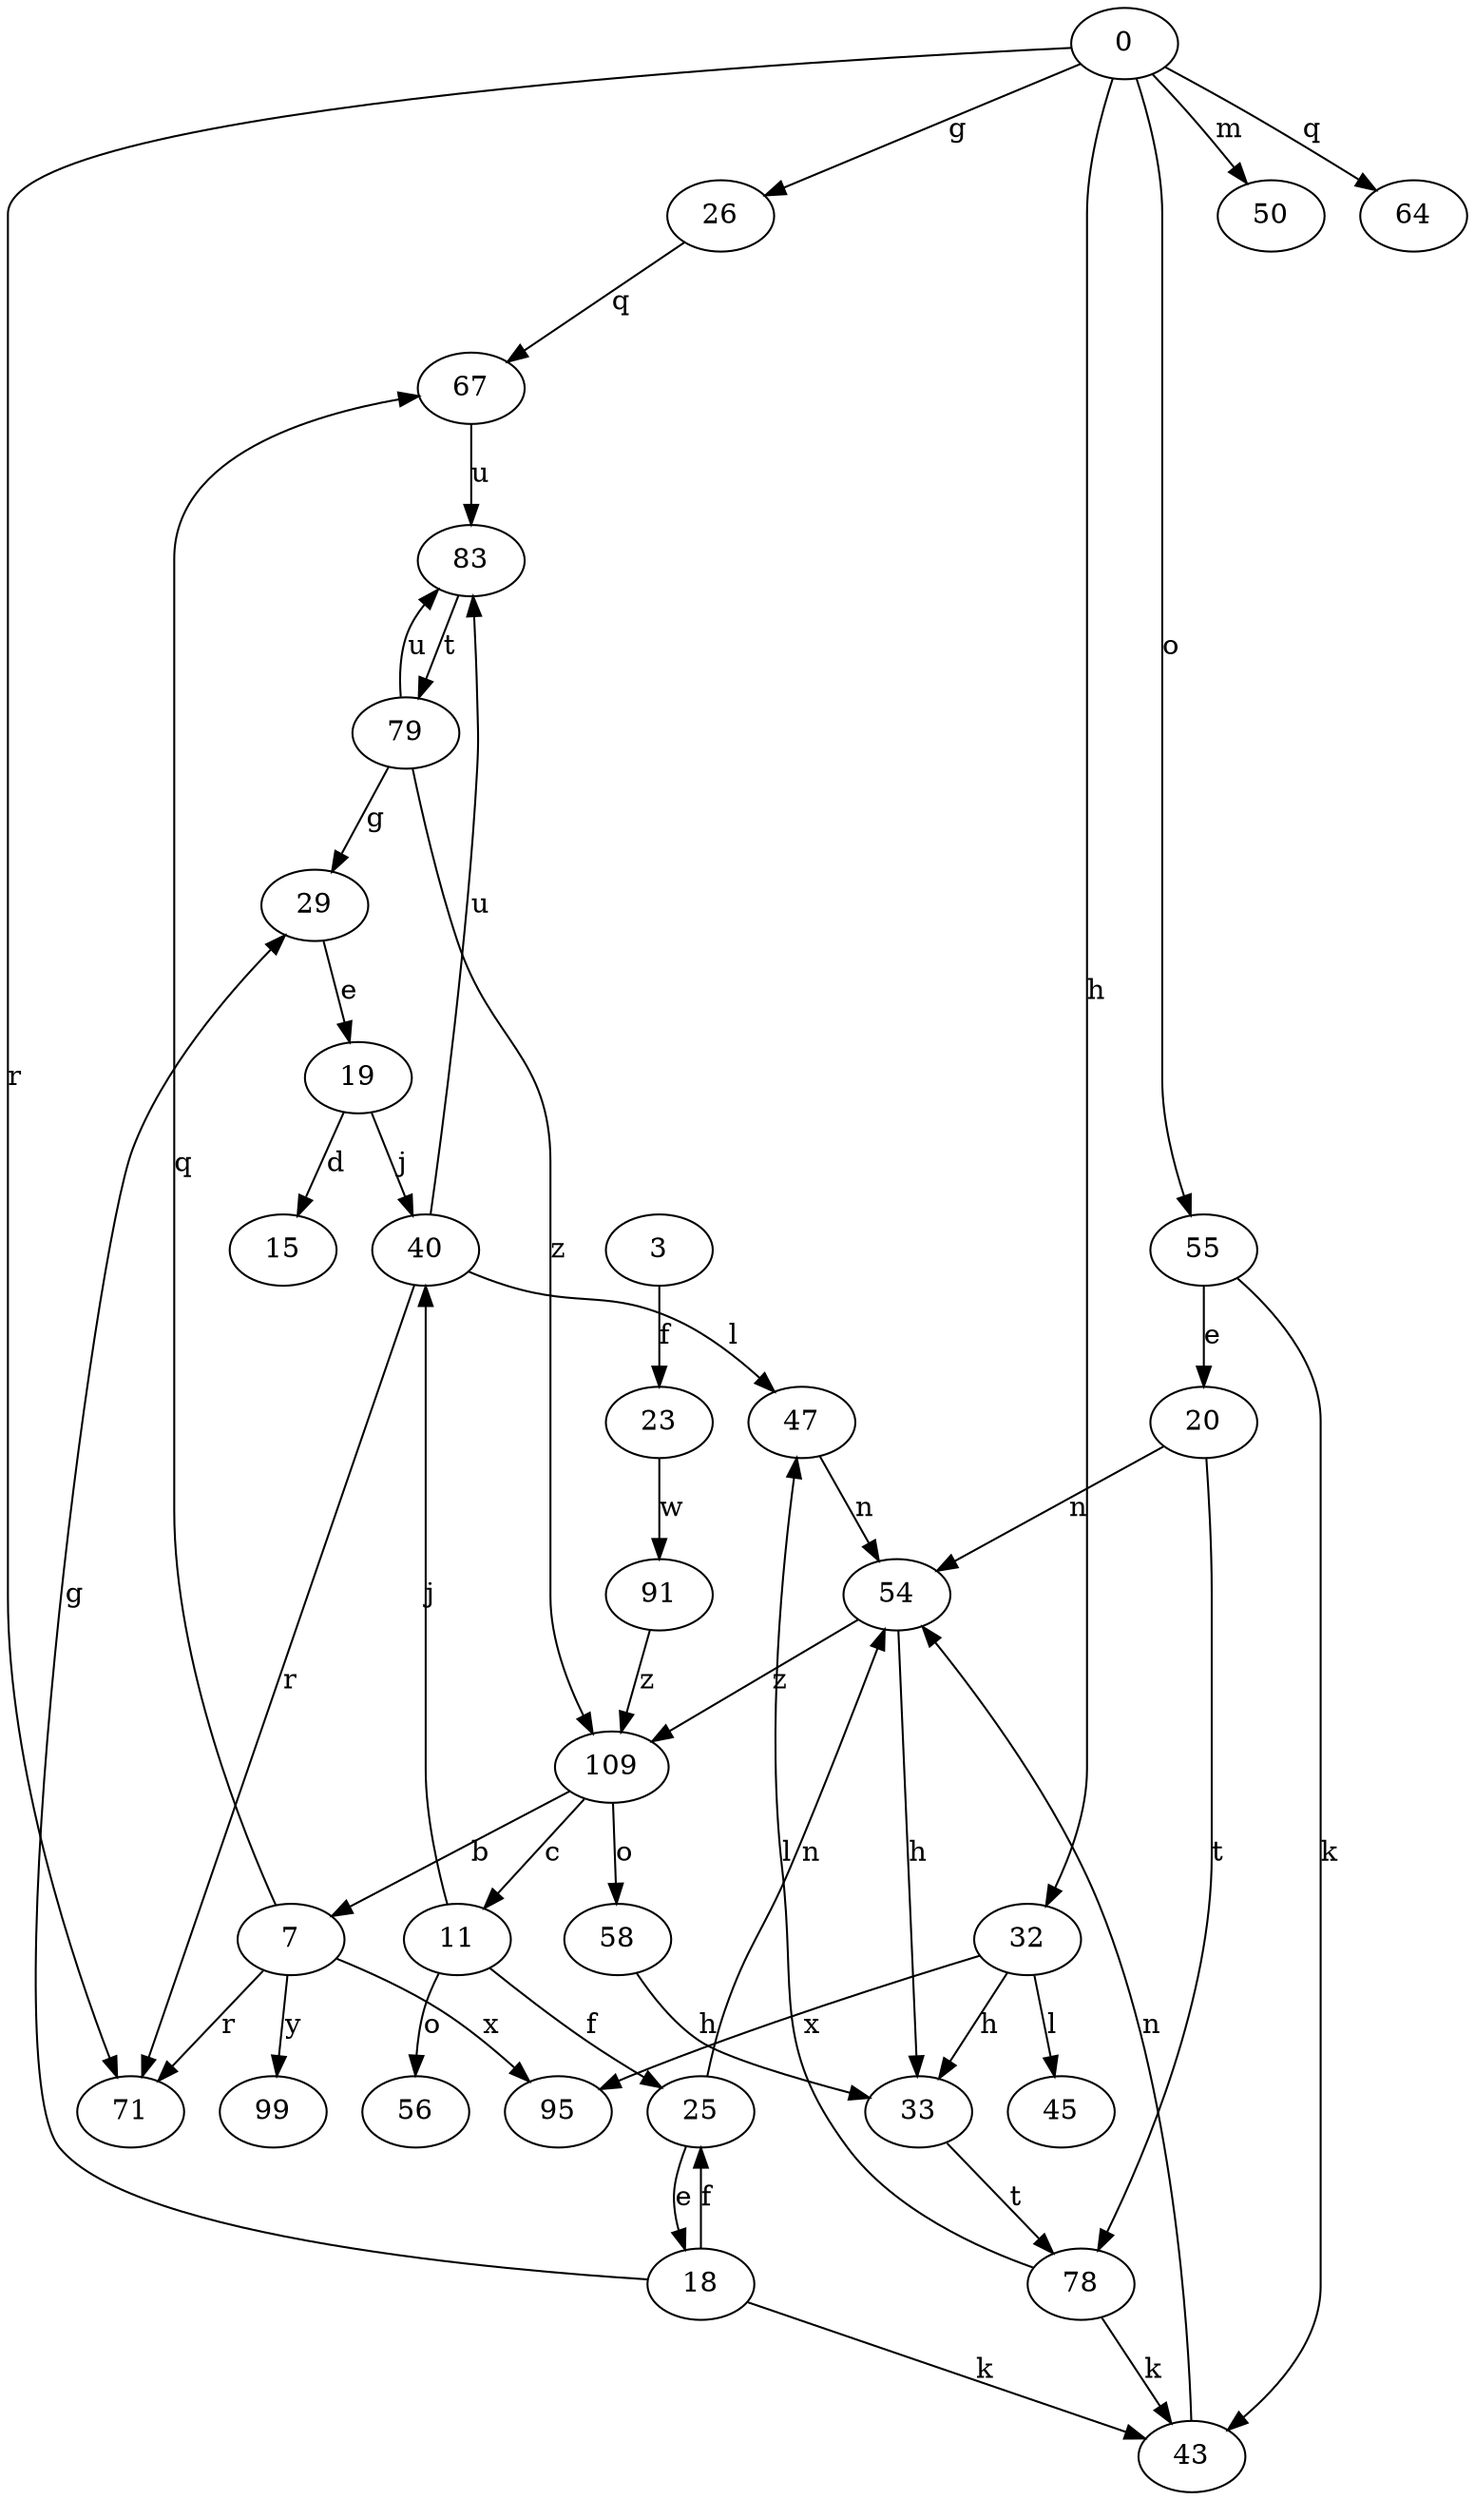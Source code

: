 strict digraph  {
0;
3;
7;
11;
15;
18;
19;
20;
23;
25;
26;
29;
32;
33;
40;
43;
45;
47;
50;
54;
55;
56;
58;
64;
67;
71;
78;
79;
83;
91;
95;
99;
109;
0 -> 26  [label=g];
0 -> 32  [label=h];
0 -> 50  [label=m];
0 -> 55  [label=o];
0 -> 64  [label=q];
0 -> 71  [label=r];
3 -> 23  [label=f];
7 -> 67  [label=q];
7 -> 71  [label=r];
7 -> 95  [label=x];
7 -> 99  [label=y];
11 -> 25  [label=f];
11 -> 40  [label=j];
11 -> 56  [label=o];
18 -> 25  [label=f];
18 -> 29  [label=g];
18 -> 43  [label=k];
19 -> 15  [label=d];
19 -> 40  [label=j];
20 -> 54  [label=n];
20 -> 78  [label=t];
23 -> 91  [label=w];
25 -> 18  [label=e];
25 -> 54  [label=n];
26 -> 67  [label=q];
29 -> 19  [label=e];
32 -> 33  [label=h];
32 -> 45  [label=l];
32 -> 95  [label=x];
33 -> 78  [label=t];
40 -> 47  [label=l];
40 -> 71  [label=r];
40 -> 83  [label=u];
43 -> 54  [label=n];
47 -> 54  [label=n];
54 -> 33  [label=h];
54 -> 109  [label=z];
55 -> 20  [label=e];
55 -> 43  [label=k];
58 -> 33  [label=h];
67 -> 83  [label=u];
78 -> 43  [label=k];
78 -> 47  [label=l];
79 -> 29  [label=g];
79 -> 83  [label=u];
79 -> 109  [label=z];
83 -> 79  [label=t];
91 -> 109  [label=z];
109 -> 7  [label=b];
109 -> 11  [label=c];
109 -> 58  [label=o];
}

